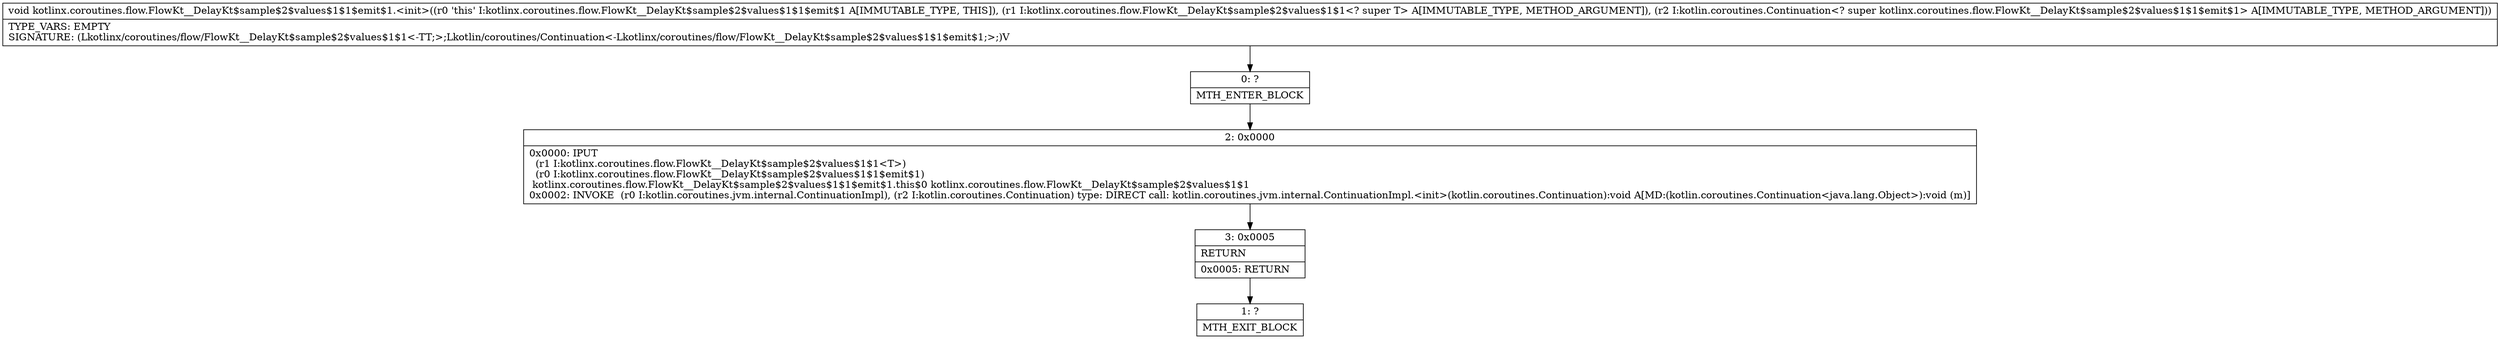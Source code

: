digraph "CFG forkotlinx.coroutines.flow.FlowKt__DelayKt$sample$2$values$1$1$emit$1.\<init\>(Lkotlinx\/coroutines\/flow\/FlowKt__DelayKt$sample$2$values$1$1;Lkotlin\/coroutines\/Continuation;)V" {
Node_0 [shape=record,label="{0\:\ ?|MTH_ENTER_BLOCK\l}"];
Node_2 [shape=record,label="{2\:\ 0x0000|0x0000: IPUT  \l  (r1 I:kotlinx.coroutines.flow.FlowKt__DelayKt$sample$2$values$1$1\<T\>)\l  (r0 I:kotlinx.coroutines.flow.FlowKt__DelayKt$sample$2$values$1$1$emit$1)\l kotlinx.coroutines.flow.FlowKt__DelayKt$sample$2$values$1$1$emit$1.this$0 kotlinx.coroutines.flow.FlowKt__DelayKt$sample$2$values$1$1 \l0x0002: INVOKE  (r0 I:kotlin.coroutines.jvm.internal.ContinuationImpl), (r2 I:kotlin.coroutines.Continuation) type: DIRECT call: kotlin.coroutines.jvm.internal.ContinuationImpl.\<init\>(kotlin.coroutines.Continuation):void A[MD:(kotlin.coroutines.Continuation\<java.lang.Object\>):void (m)]\l}"];
Node_3 [shape=record,label="{3\:\ 0x0005|RETURN\l|0x0005: RETURN   \l}"];
Node_1 [shape=record,label="{1\:\ ?|MTH_EXIT_BLOCK\l}"];
MethodNode[shape=record,label="{void kotlinx.coroutines.flow.FlowKt__DelayKt$sample$2$values$1$1$emit$1.\<init\>((r0 'this' I:kotlinx.coroutines.flow.FlowKt__DelayKt$sample$2$values$1$1$emit$1 A[IMMUTABLE_TYPE, THIS]), (r1 I:kotlinx.coroutines.flow.FlowKt__DelayKt$sample$2$values$1$1\<? super T\> A[IMMUTABLE_TYPE, METHOD_ARGUMENT]), (r2 I:kotlin.coroutines.Continuation\<? super kotlinx.coroutines.flow.FlowKt__DelayKt$sample$2$values$1$1$emit$1\> A[IMMUTABLE_TYPE, METHOD_ARGUMENT]))  | TYPE_VARS: EMPTY\lSIGNATURE: (Lkotlinx\/coroutines\/flow\/FlowKt__DelayKt$sample$2$values$1$1\<\-TT;\>;Lkotlin\/coroutines\/Continuation\<\-Lkotlinx\/coroutines\/flow\/FlowKt__DelayKt$sample$2$values$1$1$emit$1;\>;)V\l}"];
MethodNode -> Node_0;Node_0 -> Node_2;
Node_2 -> Node_3;
Node_3 -> Node_1;
}


